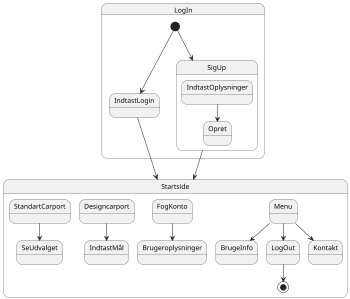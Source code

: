 @startuml
'https://plantuml.com/state-diagram

scale 350 width

state LogIn {
[*] --> IndtastLogin
[*] --> SigUp
}
state SigUp {
IndtastOplysninger --> Opret
}

IndtastLogin --> Startside
SigUp --> Startside

state Startside{
StandartCarport --> SeUdvalget
Designcarport --> IndtastMål
FogKonto --> Brugeroplysninger
Menu --> BrugeInfo
Menu --> LogOut
LogOut -->[*]
Menu --> Kontakt
}



@enduml